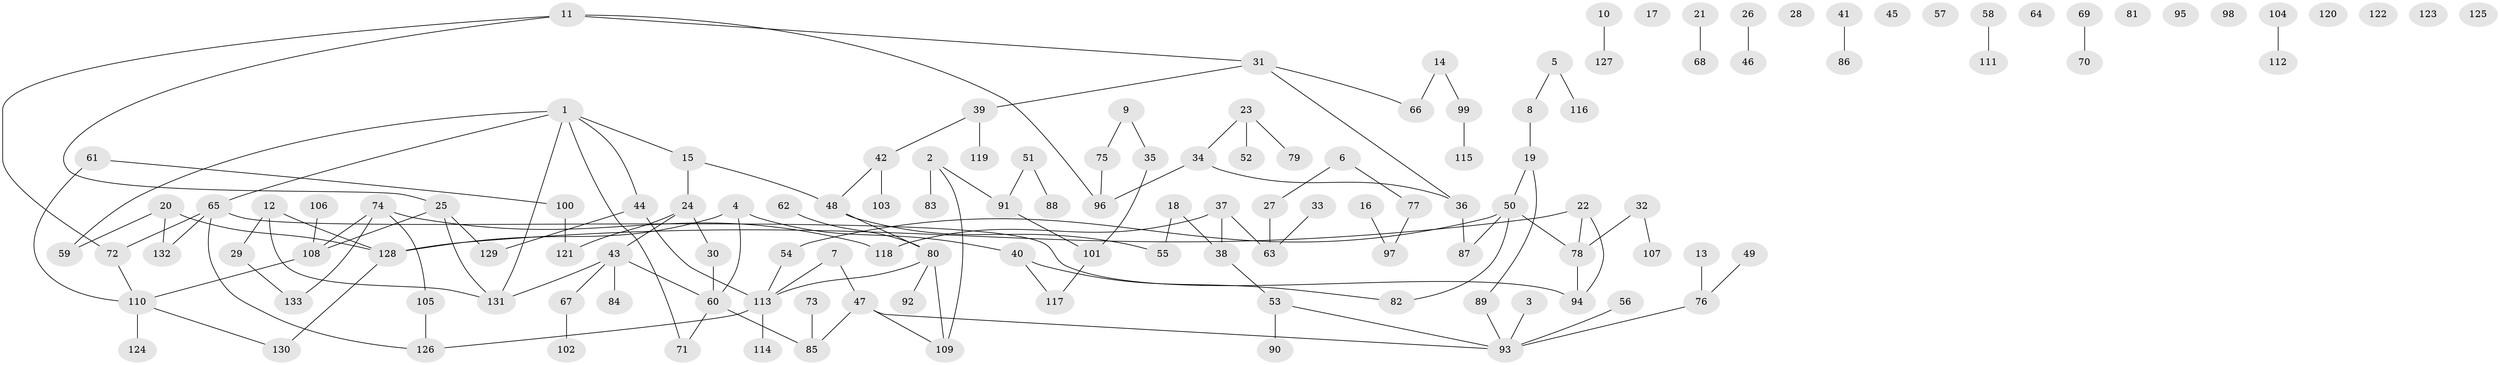 // coarse degree distribution, {2: 0.22784810126582278, 1: 0.35443037974683544, 0: 0.16455696202531644, 4: 0.11392405063291139, 6: 0.05063291139240506, 3: 0.02531645569620253, 5: 0.0379746835443038, 7: 0.012658227848101266, 8: 0.012658227848101266}
// Generated by graph-tools (version 1.1) at 2025/42/03/04/25 21:42:33]
// undirected, 133 vertices, 142 edges
graph export_dot {
graph [start="1"]
  node [color=gray90,style=filled];
  1;
  2;
  3;
  4;
  5;
  6;
  7;
  8;
  9;
  10;
  11;
  12;
  13;
  14;
  15;
  16;
  17;
  18;
  19;
  20;
  21;
  22;
  23;
  24;
  25;
  26;
  27;
  28;
  29;
  30;
  31;
  32;
  33;
  34;
  35;
  36;
  37;
  38;
  39;
  40;
  41;
  42;
  43;
  44;
  45;
  46;
  47;
  48;
  49;
  50;
  51;
  52;
  53;
  54;
  55;
  56;
  57;
  58;
  59;
  60;
  61;
  62;
  63;
  64;
  65;
  66;
  67;
  68;
  69;
  70;
  71;
  72;
  73;
  74;
  75;
  76;
  77;
  78;
  79;
  80;
  81;
  82;
  83;
  84;
  85;
  86;
  87;
  88;
  89;
  90;
  91;
  92;
  93;
  94;
  95;
  96;
  97;
  98;
  99;
  100;
  101;
  102;
  103;
  104;
  105;
  106;
  107;
  108;
  109;
  110;
  111;
  112;
  113;
  114;
  115;
  116;
  117;
  118;
  119;
  120;
  121;
  122;
  123;
  124;
  125;
  126;
  127;
  128;
  129;
  130;
  131;
  132;
  133;
  1 -- 15;
  1 -- 44;
  1 -- 59;
  1 -- 65;
  1 -- 71;
  1 -- 131;
  2 -- 83;
  2 -- 91;
  2 -- 109;
  3 -- 93;
  4 -- 40;
  4 -- 60;
  4 -- 128;
  5 -- 8;
  5 -- 116;
  6 -- 27;
  6 -- 77;
  7 -- 47;
  7 -- 113;
  8 -- 19;
  9 -- 35;
  9 -- 75;
  10 -- 127;
  11 -- 25;
  11 -- 31;
  11 -- 72;
  11 -- 96;
  12 -- 29;
  12 -- 128;
  12 -- 131;
  13 -- 76;
  14 -- 66;
  14 -- 99;
  15 -- 24;
  15 -- 48;
  16 -- 97;
  18 -- 38;
  18 -- 55;
  19 -- 50;
  19 -- 89;
  20 -- 59;
  20 -- 128;
  20 -- 132;
  21 -- 68;
  22 -- 78;
  22 -- 94;
  22 -- 128;
  23 -- 34;
  23 -- 52;
  23 -- 79;
  24 -- 30;
  24 -- 43;
  24 -- 121;
  25 -- 108;
  25 -- 129;
  25 -- 131;
  26 -- 46;
  27 -- 63;
  29 -- 133;
  30 -- 60;
  31 -- 36;
  31 -- 39;
  31 -- 66;
  32 -- 78;
  32 -- 107;
  33 -- 63;
  34 -- 36;
  34 -- 96;
  35 -- 101;
  36 -- 87;
  37 -- 38;
  37 -- 63;
  37 -- 118;
  38 -- 53;
  39 -- 42;
  39 -- 119;
  40 -- 82;
  40 -- 117;
  41 -- 86;
  42 -- 48;
  42 -- 103;
  43 -- 60;
  43 -- 67;
  43 -- 84;
  43 -- 131;
  44 -- 113;
  44 -- 129;
  47 -- 85;
  47 -- 93;
  47 -- 109;
  48 -- 55;
  48 -- 80;
  49 -- 76;
  50 -- 54;
  50 -- 78;
  50 -- 82;
  50 -- 87;
  51 -- 88;
  51 -- 91;
  53 -- 90;
  53 -- 93;
  54 -- 113;
  56 -- 93;
  58 -- 111;
  60 -- 71;
  60 -- 85;
  61 -- 100;
  61 -- 110;
  62 -- 80;
  65 -- 72;
  65 -- 94;
  65 -- 126;
  65 -- 132;
  67 -- 102;
  69 -- 70;
  72 -- 110;
  73 -- 85;
  74 -- 105;
  74 -- 108;
  74 -- 118;
  74 -- 133;
  75 -- 96;
  76 -- 93;
  77 -- 97;
  78 -- 94;
  80 -- 92;
  80 -- 109;
  80 -- 113;
  89 -- 93;
  91 -- 101;
  99 -- 115;
  100 -- 121;
  101 -- 117;
  104 -- 112;
  105 -- 126;
  106 -- 108;
  108 -- 110;
  110 -- 124;
  110 -- 130;
  113 -- 114;
  113 -- 126;
  128 -- 130;
}
